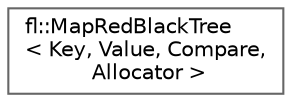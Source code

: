 digraph "Graphical Class Hierarchy"
{
 // INTERACTIVE_SVG=YES
 // LATEX_PDF_SIZE
  bgcolor="transparent";
  edge [fontname=Helvetica,fontsize=10,labelfontname=Helvetica,labelfontsize=10];
  node [fontname=Helvetica,fontsize=10,shape=box,height=0.2,width=0.4];
  rankdir="LR";
  Node0 [id="Node000000",label="fl::MapRedBlackTree\l\< Key, Value, Compare,\l Allocator \>",height=0.2,width=0.4,color="grey40", fillcolor="white", style="filled",URL="$de/dd4/classfl_1_1_map_red_black_tree.html",tooltip=" "];
}
